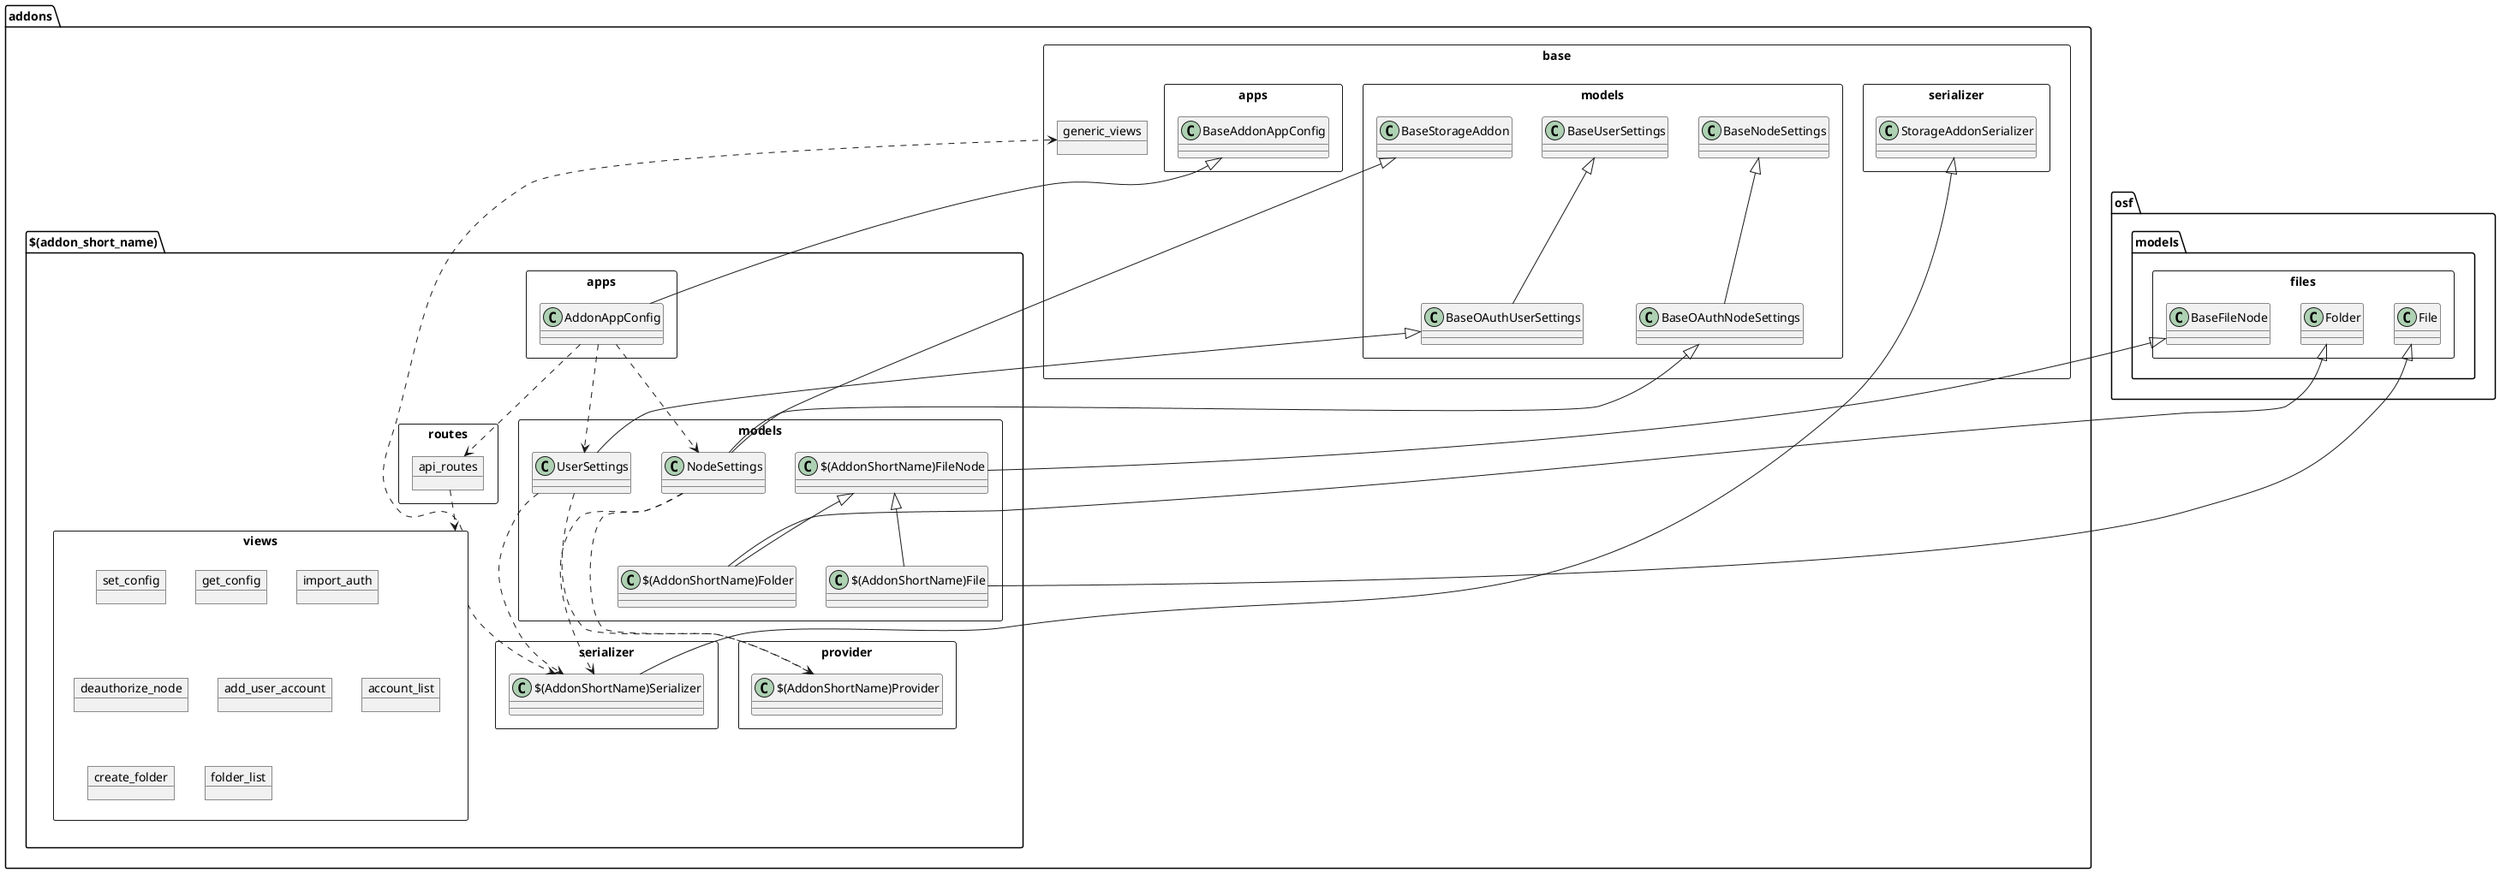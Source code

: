# Build:
# $ cat osf_class.uml | docker run --rm -i think/plantuml -tpng > osf_class.png
@startuml

package addons.base.apps <<Rectangle>> {
  class BaseAddonAppConfig
}

package addons.base <<Rectangle>> {
  object generic_views
}

package addons.base.serializer <<Rectangle>> {
  class StorageAddonSerializer
}

package addons.base.models <<Rectangle>> {
  class BaseNodeSettings
  class BaseUserSettings
  class BaseOAuthNodeSettings
  class BaseOAuthUserSettings
  class BaseStorageAddon
}

package osf.models.files <<Rectangle>> {
  class BaseFileNode
  class Folder
  class File
}


package addons.$(addon_short_name).apps <<Rectangle>> {
  class AddonAppConfig
}

package addons.$(addon_short_name).routes <<Rectangle>> {
  object api_routes
}

package addons.$(addon_short_name).provider <<Rectangle>> {
  class "$(AddonShortName)Provider"
}

package addons.$(addon_short_name).serializer <<Rectangle>> {
  class "$(AddonShortName)Serializer"
}

package addons.$(addon_short_name).models <<Rectangle>> {
  class NodeSettings
  class UserSettings
  class "$(AddonShortName)FileNode"
  class "$(AddonShortName)Folder"
  class "$(AddonShortName)File"
}

package addons.$(addon_short_name).views <<Rectangle>> {
  object set_config
  object get_config
  object import_auth
  object deauthorize_node
  object add_user_account
  object account_list
  object create_folder
  object folder_list
}

BaseAddonAppConfig <|-- AddonAppConfig

StorageAddonSerializer <|-- "$(AddonShortName)Serializer"

BaseNodeSettings <|-- BaseOAuthNodeSettings
BaseUserSettings <|-- BaseOAuthUserSettings

BaseOAuthNodeSettings <|-- NodeSettings
BaseStorageAddon <|-- NodeSettings
NodeSettings ..> "$(AddonShortName)Provider"
NodeSettings ..> "$(AddonShortName)Serializer"

BaseOAuthUserSettings <|-- UserSettings
UserSettings ...> "$(AddonShortName)Provider"
UserSettings ...> "$(AddonShortName)Serializer"

BaseFileNode <|-- "$(AddonShortName)FileNode"
Folder <|-- "$(AddonShortName)Folder"
File <|-- "$(AddonShortName)File"
"$(AddonShortName)FileNode"  <|-- "$(AddonShortName)Folder"
"$(AddonShortName)FileNode"  <|-- "$(AddonShortName)File"

AddonAppConfig ..> api_routes
AddonAppConfig ..> NodeSettings
AddonAppConfig ..> UserSettings
api_routes ..> "addons.$(addon_short_name).views"
"addons.$(addon_short_name).views" ..> generic_views
"addons.$(addon_short_name).views" ..> "$(AddonShortName)Serializer"

@enduml
